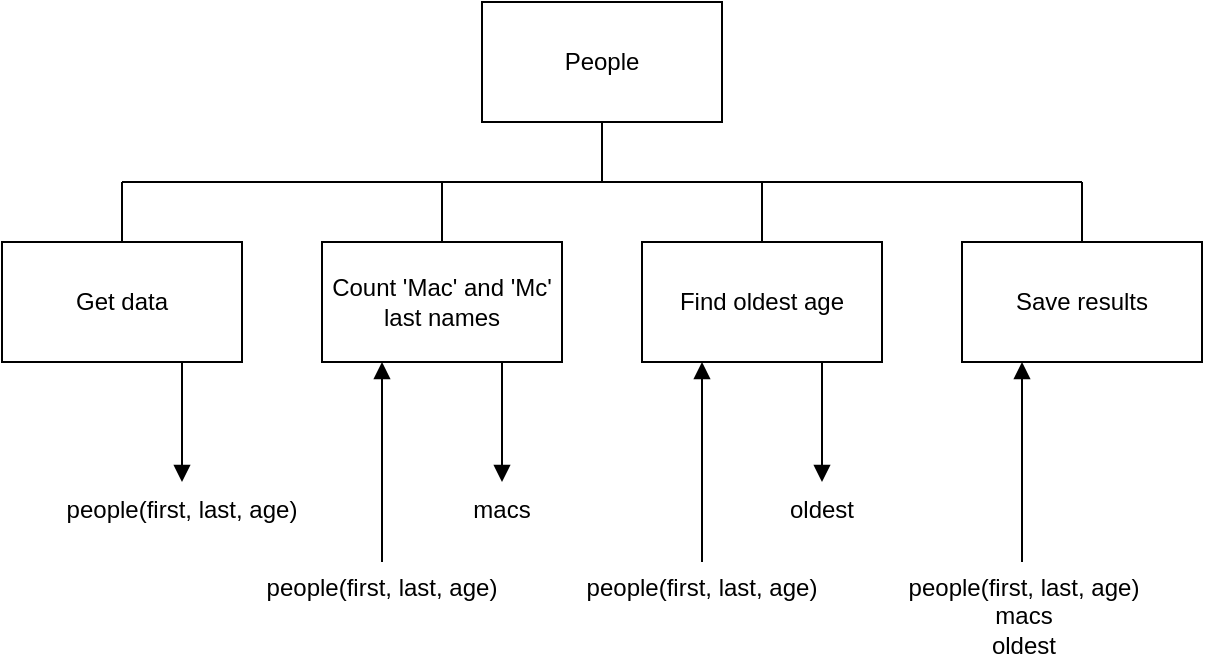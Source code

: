 <mxfile version="20.3.0" type="device"><diagram id="uC5W9YDXgkiX2nPQI60p" name="sd"><mxGraphModel dx="782" dy="539" grid="1" gridSize="10" guides="1" tooltips="1" connect="1" arrows="1" fold="1" page="1" pageScale="1" pageWidth="1169" pageHeight="827" math="0" shadow="0"><root><mxCell id="0"/><mxCell id="1" parent="0"/><mxCell id="wbiHq3fhwmpPEdrrBgut-26" style="edgeStyle=orthogonalEdgeStyle;shape=connector;rounded=0;orthogonalLoop=1;jettySize=auto;html=1;exitX=0.5;exitY=1;exitDx=0;exitDy=0;labelBackgroundColor=default;strokeColor=default;fontFamily=Helvetica;fontSize=11;fontColor=default;startArrow=none;startFill=0;endArrow=none;endFill=0;" edge="1" parent="1" source="wbiHq3fhwmpPEdrrBgut-1"><mxGeometry relative="1" as="geometry"><mxPoint x="340" y="210" as="targetPoint"/></mxGeometry></mxCell><mxCell id="wbiHq3fhwmpPEdrrBgut-1" value="People" style="rounded=0;whiteSpace=wrap;html=1;" vertex="1" parent="1"><mxGeometry x="280" y="120" width="120" height="60" as="geometry"/></mxCell><mxCell id="wbiHq3fhwmpPEdrrBgut-3" style="edgeStyle=orthogonalEdgeStyle;rounded=0;orthogonalLoop=1;jettySize=auto;html=1;exitX=0.75;exitY=1;exitDx=0;exitDy=0;endArrow=block;endFill=1;" edge="1" parent="1" source="wbiHq3fhwmpPEdrrBgut-2"><mxGeometry relative="1" as="geometry"><mxPoint x="130" y="360" as="targetPoint"/></mxGeometry></mxCell><mxCell id="wbiHq3fhwmpPEdrrBgut-25" style="edgeStyle=orthogonalEdgeStyle;shape=connector;rounded=0;orthogonalLoop=1;jettySize=auto;html=1;exitX=0.5;exitY=0;exitDx=0;exitDy=0;labelBackgroundColor=default;strokeColor=default;fontFamily=Helvetica;fontSize=11;fontColor=default;startArrow=none;startFill=0;endArrow=none;endFill=0;" edge="1" parent="1" source="wbiHq3fhwmpPEdrrBgut-2"><mxGeometry relative="1" as="geometry"><mxPoint x="100" y="210" as="targetPoint"/></mxGeometry></mxCell><mxCell id="wbiHq3fhwmpPEdrrBgut-2" value="Get data" style="rounded=0;whiteSpace=wrap;html=1;" vertex="1" parent="1"><mxGeometry x="40" y="240" width="120" height="60" as="geometry"/></mxCell><mxCell id="wbiHq3fhwmpPEdrrBgut-4" value="people(first, last, age)" style="text;html=1;strokeColor=none;fillColor=none;align=center;verticalAlign=top;whiteSpace=wrap;rounded=0;" vertex="1" parent="1"><mxGeometry x="70" y="360" width="120" height="30" as="geometry"/></mxCell><mxCell id="wbiHq3fhwmpPEdrrBgut-5" style="edgeStyle=orthogonalEdgeStyle;rounded=0;orthogonalLoop=1;jettySize=auto;html=1;exitX=0.75;exitY=1;exitDx=0;exitDy=0;endArrow=block;endFill=1;" edge="1" parent="1" source="wbiHq3fhwmpPEdrrBgut-6"><mxGeometry relative="1" as="geometry"><mxPoint x="290" y="360" as="targetPoint"/></mxGeometry></mxCell><mxCell id="wbiHq3fhwmpPEdrrBgut-9" style="edgeStyle=orthogonalEdgeStyle;rounded=0;orthogonalLoop=1;jettySize=auto;html=1;exitX=0.25;exitY=1;exitDx=0;exitDy=0;endArrow=none;endFill=0;startArrow=block;startFill=1;" edge="1" parent="1" source="wbiHq3fhwmpPEdrrBgut-6"><mxGeometry relative="1" as="geometry"><mxPoint x="230" y="400" as="targetPoint"/></mxGeometry></mxCell><mxCell id="wbiHq3fhwmpPEdrrBgut-24" style="edgeStyle=orthogonalEdgeStyle;shape=connector;rounded=0;orthogonalLoop=1;jettySize=auto;html=1;exitX=0.5;exitY=0;exitDx=0;exitDy=0;labelBackgroundColor=default;strokeColor=default;fontFamily=Helvetica;fontSize=11;fontColor=default;startArrow=none;startFill=0;endArrow=none;endFill=0;" edge="1" parent="1" source="wbiHq3fhwmpPEdrrBgut-6"><mxGeometry relative="1" as="geometry"><mxPoint x="260" y="210" as="targetPoint"/></mxGeometry></mxCell><mxCell id="wbiHq3fhwmpPEdrrBgut-6" value="Count 'Mac' and 'Mc'&lt;br&gt;last names" style="rounded=0;whiteSpace=wrap;html=1;" vertex="1" parent="1"><mxGeometry x="200" y="240" width="120" height="60" as="geometry"/></mxCell><mxCell id="wbiHq3fhwmpPEdrrBgut-7" value="people(first, last, age)" style="text;html=1;strokeColor=none;fillColor=none;align=center;verticalAlign=top;whiteSpace=wrap;rounded=0;" vertex="1" parent="1"><mxGeometry x="170" y="399" width="120" height="30" as="geometry"/></mxCell><mxCell id="wbiHq3fhwmpPEdrrBgut-11" value="macs" style="text;html=1;strokeColor=none;fillColor=none;align=center;verticalAlign=top;whiteSpace=wrap;rounded=0;" vertex="1" parent="1"><mxGeometry x="260" y="360" width="60" height="30" as="geometry"/></mxCell><mxCell id="wbiHq3fhwmpPEdrrBgut-15" style="edgeStyle=orthogonalEdgeStyle;rounded=0;orthogonalLoop=1;jettySize=auto;html=1;exitX=0.25;exitY=1;exitDx=0;exitDy=0;startArrow=block;startFill=1;endArrow=none;endFill=0;" edge="1" parent="1" source="wbiHq3fhwmpPEdrrBgut-12"><mxGeometry relative="1" as="geometry"><mxPoint x="390" y="400" as="targetPoint"/></mxGeometry></mxCell><mxCell id="wbiHq3fhwmpPEdrrBgut-17" style="edgeStyle=orthogonalEdgeStyle;rounded=0;orthogonalLoop=1;jettySize=auto;html=1;exitX=0.75;exitY=1;exitDx=0;exitDy=0;startArrow=none;startFill=0;endArrow=block;endFill=1;" edge="1" parent="1" source="wbiHq3fhwmpPEdrrBgut-12"><mxGeometry relative="1" as="geometry"><mxPoint x="450" y="360" as="targetPoint"/></mxGeometry></mxCell><mxCell id="wbiHq3fhwmpPEdrrBgut-23" style="edgeStyle=orthogonalEdgeStyle;shape=connector;rounded=0;orthogonalLoop=1;jettySize=auto;html=1;exitX=0.5;exitY=0;exitDx=0;exitDy=0;labelBackgroundColor=default;strokeColor=default;fontFamily=Helvetica;fontSize=11;fontColor=default;startArrow=none;startFill=0;endArrow=none;endFill=0;" edge="1" parent="1" source="wbiHq3fhwmpPEdrrBgut-12"><mxGeometry relative="1" as="geometry"><mxPoint x="420" y="210" as="targetPoint"/></mxGeometry></mxCell><mxCell id="wbiHq3fhwmpPEdrrBgut-12" value="Find oldest age" style="rounded=0;whiteSpace=wrap;html=1;" vertex="1" parent="1"><mxGeometry x="360" y="240" width="120" height="60" as="geometry"/></mxCell><mxCell id="wbiHq3fhwmpPEdrrBgut-14" value="people(first, last, age)" style="text;html=1;strokeColor=none;fillColor=none;align=center;verticalAlign=top;whiteSpace=wrap;rounded=0;" vertex="1" parent="1"><mxGeometry x="330" y="399" width="120" height="30" as="geometry"/></mxCell><mxCell id="wbiHq3fhwmpPEdrrBgut-16" value="oldest" style="text;html=1;strokeColor=none;fillColor=none;align=center;verticalAlign=top;whiteSpace=wrap;rounded=0;" vertex="1" parent="1"><mxGeometry x="420" y="360" width="60" height="30" as="geometry"/></mxCell><mxCell id="wbiHq3fhwmpPEdrrBgut-19" style="edgeStyle=orthogonalEdgeStyle;rounded=0;orthogonalLoop=1;jettySize=auto;html=1;exitX=0.25;exitY=1;exitDx=0;exitDy=0;startArrow=block;startFill=1;endArrow=none;endFill=0;" edge="1" parent="1" source="wbiHq3fhwmpPEdrrBgut-18"><mxGeometry relative="1" as="geometry"><mxPoint x="550" y="400" as="targetPoint"/></mxGeometry></mxCell><mxCell id="wbiHq3fhwmpPEdrrBgut-22" style="edgeStyle=orthogonalEdgeStyle;rounded=0;orthogonalLoop=1;jettySize=auto;html=1;exitX=0.5;exitY=0;exitDx=0;exitDy=0;startArrow=none;startFill=0;endArrow=none;endFill=0;" edge="1" parent="1" source="wbiHq3fhwmpPEdrrBgut-18"><mxGeometry relative="1" as="geometry"><mxPoint x="580" y="210" as="targetPoint"/></mxGeometry></mxCell><mxCell id="wbiHq3fhwmpPEdrrBgut-18" value="Save results" style="rounded=0;whiteSpace=wrap;html=1;" vertex="1" parent="1"><mxGeometry x="520" y="240" width="120" height="60" as="geometry"/></mxCell><mxCell id="wbiHq3fhwmpPEdrrBgut-20" value="people(first, last, age)&lt;br&gt;macs&lt;br&gt;oldest" style="text;html=1;strokeColor=none;fillColor=none;align=center;verticalAlign=top;whiteSpace=wrap;rounded=0;" vertex="1" parent="1"><mxGeometry x="491" y="399" width="120" height="51" as="geometry"/></mxCell><mxCell id="wbiHq3fhwmpPEdrrBgut-21" value="" style="endArrow=none;html=1;rounded=0;" edge="1" parent="1"><mxGeometry width="50" height="50" relative="1" as="geometry"><mxPoint x="100" y="210" as="sourcePoint"/><mxPoint x="580" y="210" as="targetPoint"/></mxGeometry></mxCell></root></mxGraphModel></diagram></mxfile>